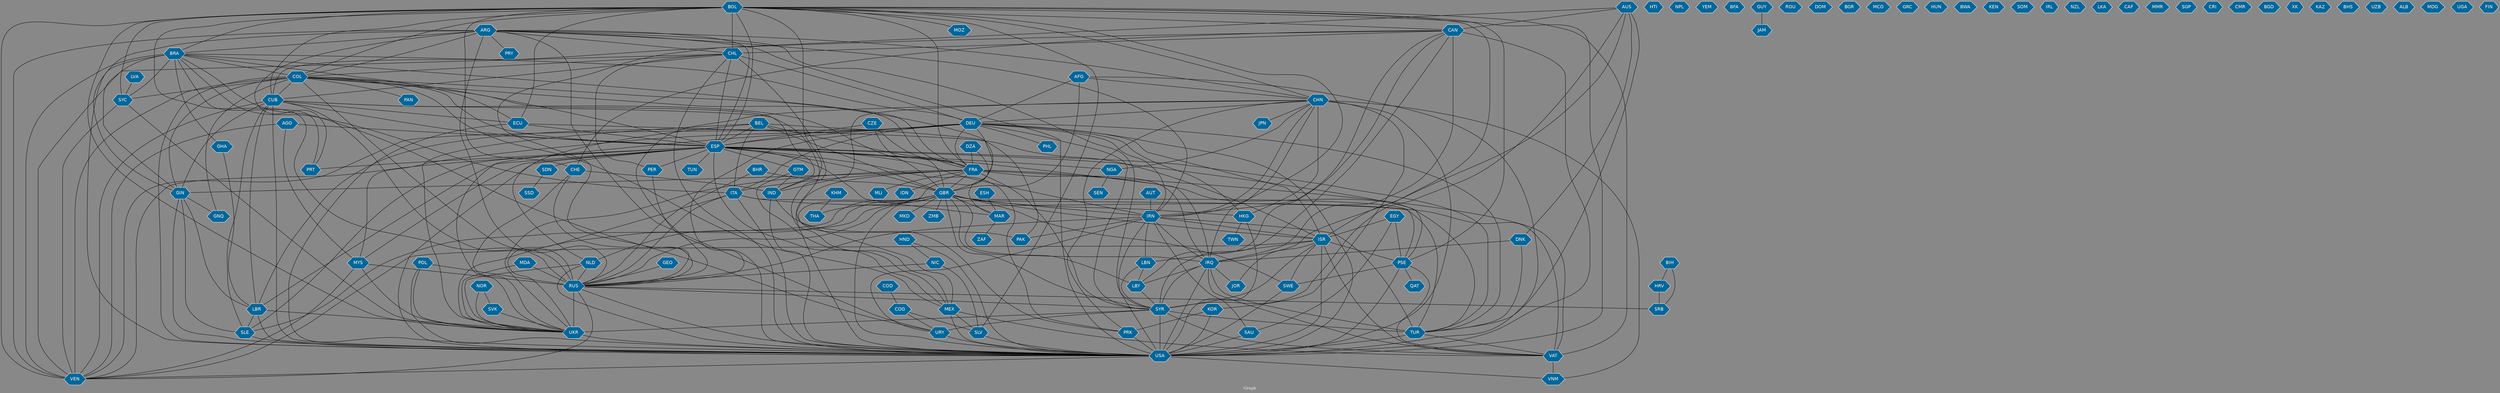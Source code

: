 // Countries together in item graph
graph {
	graph [bgcolor="#888888" fontcolor=white fontsize=12 label="Graph" outputorder=edgesfirst overlap=prism]
	node [color=white fillcolor="#006699" fontcolor=white fontname=Helvetica shape=hexagon style=filled]
	edge [arrowhead=open color=black fontcolor=white fontname=Courier fontsize=12]
		BRA [label=BRA]
		SYR [label=SYR]
		MEX [label=MEX]
		ESP [label=ESP]
		BOL [label=BOL]
		PER [label=PER]
		URY [label=URY]
		ISR [label=ISR]
		PSE [label=PSE]
		TUR [label=TUR]
		EGY [label=EGY]
		HTI [label=HTI]
		NPL [label=NPL]
		IRQ [label=IRQ]
		KOR [label=KOR]
		HKG [label=HKG]
		ITA [label=ITA]
		LBY [label=LBY]
		LBN [label=LBN]
		CHN [label=CHN]
		GBR [label=GBR]
		CUB [label=CUB]
		VAT [label=VAT]
		COL [label=COL]
		PHL [label=PHL]
		IRN [label=IRN]
		NGA [label=NGA]
		RUS [label=RUS]
		UKR [label=UKR]
		DEU [label=DEU]
		USA [label=USA]
		NOR [label=NOR]
		PRK [label=PRK]
		GIN [label=GIN]
		PRY [label=PRY]
		JPN [label=JPN]
		MLI [label=MLI]
		THA [label=THA]
		AUS [label=AUS]
		CAN [label=CAN]
		YEM [label=YEM]
		VEN [label=VEN]
		FRA [label=FRA]
		BIH [label=BIH]
		DZA [label=DZA]
		SRB [label=SRB]
		IND [label=IND]
		ARG [label=ARG]
		POL [label=POL]
		SWE [label=SWE]
		PAK [label=PAK]
		ZAF [label=ZAF]
		NLD [label=NLD]
		AFG [label=AFG]
		IDN [label=IDN]
		BFA [label=BFA]
		PAN [label=PAN]
		GUY [label=GUY]
		JAM [label=JAM]
		ROU [label=ROU]
		LBR [label=LBR]
		JOR [label=JOR]
		MAR [label=MAR]
		SLV [label=SLV]
		SYC [label=SYC]
		ZMB [label=ZMB]
		DOM [label=DOM]
		TUN [label=TUN]
		GHA [label=GHA]
		CHL [label=CHL]
		MKD [label=MKD]
		ECU [label=ECU]
		NIC [label=NIC]
		GTM [label=GTM]
		BGR [label=BGR]
		MCO [label=MCO]
		HND [label=HND]
		BEL [label=BEL]
		GRC [label=GRC]
		HUN [label=HUN]
		SAU [label=SAU]
		AUT [label=AUT]
		PRT [label=PRT]
		MOZ [label=MOZ]
		BWA [label=BWA]
		LVA [label=LVA]
		DNK [label=DNK]
		ESH [label=ESH]
		KEN [label=KEN]
		TWN [label=TWN]
		AGO [label=AGO]
		MYS [label=MYS]
		SOM [label=SOM]
		IRL [label=IRL]
		SLE [label=SLE]
		BHR [label=BHR]
		SEN [label=SEN]
		NZL [label=NZL]
		COG [label=COG]
		CHE [label=CHE]
		HRV [label=HRV]
		LKA [label=LKA]
		CAF [label=CAF]
		COD [label=COD]
		MMR [label=MMR]
		SDN [label=SDN]
		SGP [label=SGP]
		VNM [label=VNM]
		CRI [label=CRI]
		GEO [label=GEO]
		CMR [label=CMR]
		BGD [label=BGD]
		CZE [label=CZE]
		XK [label=XK]
		GNQ [label=GNQ]
		KAZ [label=KAZ]
		QAT [label=QAT]
		BHS [label=BHS]
		UZB [label=UZB]
		SVK [label=SVK]
		MDA [label=MDA]
		ALB [label=ALB]
		MDG [label=MDG]
		KHM [label=KHM]
		UGA [label=UGA]
		FIN [label=FIN]
		SSD [label=SSD]
			HKG -- USA [weight=6]
			FRA -- IDN [weight=2]
			DEU -- ITA [weight=5]
			COL -- ECU [weight=9]
			GBR -- IRN [weight=1]
			LBR -- SLE [weight=1]
			SYR -- TUR [weight=57]
			SYR -- VAT [weight=1]
			ESP -- PER [weight=1]
			ESP -- SLE [weight=1]
			CHE -- RUS [weight=1]
			COL -- ESP [weight=1]
			DEU -- MEX [weight=2]
			BOL -- ECU [weight=2]
			CHL -- COL [weight=2]
			ARG -- USA [weight=3]
			BRA -- ESP [weight=2]
			NIC -- RUS [weight=1]
			COL -- MEX [weight=1]
			URY -- USA [weight=6]
			HND -- NIC [weight=5]
			ARG -- SYR [weight=2]
			BOL -- CAN [weight=3]
			AUT -- IRN [weight=2]
			ITA -- RUS [weight=5]
			SLE -- USA [weight=1]
			BIH -- SRB [weight=1]
			MYS -- RUS [weight=1]
			MAR -- ZAF [weight=1]
			NLD -- UKR [weight=1]
			AFG -- GBR [weight=9]
			SDN -- SSD [weight=1]
			ESH -- MAR [weight=1]
			CUB -- ECU [weight=1]
			ARG -- ESP [weight=1]
			AFG -- USA [weight=2]
			BRA -- USA [weight=6]
			CHL -- CUB [weight=1]
			TUR -- VAT [weight=4]
			ESP -- IRN [weight=1]
			COL -- VEN [weight=14]
			ESP -- SDN [weight=1]
			BOL -- IND [weight=6]
			PSE -- VAT [weight=1]
			CHN -- DEU [weight=1]
			AGO -- ESP [weight=1]
			LVA -- SYC [weight=1]
			HRV -- SRB [weight=1]
			DZA -- FRA [weight=3]
			BOL -- ESP [weight=1]
			BEL -- FRA [weight=5]
			LBR -- USA [weight=13]
			CHN -- PRK [weight=2]
			CZE -- GBR [weight=1]
			CAN -- SYR [weight=2]
			GBR -- PSE [weight=13]
			AUS -- SYR [weight=1]
			IRQ -- JOR [weight=1]
			CUB -- SLE [weight=1]
			ESP -- PRK [weight=2]
			ITA -- UKR [weight=4]
			CHN -- NGA [weight=1]
			GBR -- MAR [weight=4]
			BOL -- SLV [weight=1]
			BOL -- CUB [weight=5]
			DEU -- TUR [weight=3]
			TUR -- USA [weight=15]
			FRA -- MLI [weight=1]
			GBR -- THA [weight=2]
			PRK -- USA [weight=13]
			DEU -- SYR [weight=4]
			ARG -- CHN [weight=2]
			DEU -- ESP [weight=1]
			AGO -- MYS [weight=1]
			ISR -- LBN [weight=7]
			BEL -- PAK [weight=1]
			COL -- RUS [weight=1]
			ISR -- VEN [weight=1]
			ESP -- MEX [weight=1]
			ARG -- VEN [weight=2]
			IRQ -- LBY [weight=1]
			NOR -- UKR [weight=1]
			AFG -- DEU [weight=1]
			PSE -- SWE [weight=32]
			CUB -- RUS [weight=1]
			AGO -- VEN [weight=1]
			CHL -- PER [weight=1]
			KOR -- PRK [weight=18]
			DEU -- RUS [weight=4]
			ESP -- PRT [weight=2]
			ESP -- PSE [weight=2]
			COL -- CUB [weight=18]
			COL -- IND [weight=1]
			CHN -- USA [weight=9]
			BOL -- COL [weight=1]
			CAN -- USA [weight=6]
			DEU -- PHL [weight=6]
			COL -- FRA [weight=1]
			ESP -- TUR [weight=1]
			COL -- GIN [weight=2]
			PSE -- USA [weight=12]
			AUS -- CAN [weight=3]
			CHN -- IRQ [weight=1]
			NIC -- SLV [weight=1]
			CHL -- USA [weight=3]
			RUS -- SYR [weight=2]
			EGY -- ISR [weight=4]
			NGA -- SEN [weight=1]
			SYR -- URY [weight=13]
			ARG -- IRN [weight=1]
			ARG -- COL [weight=1]
			GIN -- USA [weight=3]
			CHN -- IND [weight=1]
			GBR -- HKG [weight=1]
			ECU -- USA [weight=1]
			ISR -- VAT [weight=1]
			AUS -- IRQ [weight=8]
			GBR -- LBY [weight=2]
			DZA -- MAR [weight=1]
			ITA -- VAT [weight=2]
			COG -- URY [weight=1]
			CHN -- VNM [weight=1]
			VAT -- VNM [weight=1]
			GBR -- SLE [weight=2]
			NLD -- RUS [weight=2]
			SYC -- UKR [weight=2]
			CHL -- ESP [weight=3]
			SLV -- USA [weight=1]
			CHN -- JPN [weight=1]
			GIN -- SLE [weight=1]
			CAN -- LBY [weight=1]
			LBN -- SYR [weight=4]
			UKR -- USA [weight=1]
			RUS -- SRB [weight=2]
			GBR -- SWE [weight=2]
			IRQ -- SYR [weight=38]
			ESP -- MYS [weight=1]
			GBR -- ZMB [weight=5]
			CUB -- LBR [weight=2]
			ISR -- USA [weight=12]
			DEU -- MYS [weight=1]
			NLD -- USA [weight=1]
			DEU -- USA [weight=2]
			GIN -- LBR [weight=2]
			LBN -- LBY [weight=3]
			GTM -- IND [weight=1]
			CHL -- DEU [weight=2]
			MYS -- UKR [weight=3]
			AUS -- DNK [weight=2]
			BOL -- VAT [weight=9]
			PSE -- QAT [weight=2]
			BEL -- GBR [weight=2]
			BRA -- PRT [weight=1]
			POL -- USA [weight=1]
			GBR -- IRQ [weight=8]
			BOL -- USA [weight=10]
			BOL -- ISR [weight=1]
			CHL -- MEX [weight=1]
			COG -- SLV [weight=1]
			GBR -- SYR [weight=6]
			ISR -- SWE [weight=11]
			DEU -- HKG [weight=1]
			IRN -- RUS [weight=3]
			FRA -- USA [weight=1]
			DEU -- FRA [weight=3]
			IRN -- URY [weight=1]
			ISR -- PSE [weight=57]
			HND -- USA [weight=1]
			BOL -- MOZ [weight=1]
			IND -- PAK [weight=3]
			USA -- VNM [weight=1]
			FRA -- GBR [weight=2]
			ITA -- TUR [weight=1]
			BOL -- SYC [weight=1]
			NOR -- SVK [weight=1]
			CUB -- USA [weight=19]
			IRN -- IRQ [weight=3]
			COL -- SYC [weight=1]
			CZE -- FRA [weight=1]
			BHR -- GBR [weight=1]
			DNK -- IRQ [weight=1]
			BOL -- CHN [weight=4]
			ESP -- FRA [weight=1]
			BOL -- IRN [weight=1]
			ESP -- LBR [weight=3]
			DNK -- TUR [weight=2]
			BRA -- ITA [weight=1]
			GBR -- MKD [weight=6]
			BOL -- VEN [weight=5]
			CAN -- IRN [weight=1]
			BEL -- ITA [weight=4]
			CHE -- UKR [weight=1]
			ESP -- VEN [weight=10]
			SWE -- USA [weight=1]
			CHE -- IND [weight=2]
			CHL -- VEN [weight=1]
			KHM -- THA [weight=1]
			MYS -- VEN [weight=1]
			BEL -- NLD [weight=1]
			ARG -- CHL [weight=2]
			SYR -- UKR [weight=1]
			ESP -- TUN [weight=1]
			ARG -- GIN [weight=2]
			FRA -- SYR [weight=1]
			MEX -- USA [weight=12]
			CUB -- PRK [weight=1]
			BRA -- FRA [weight=1]
			LBY -- SYR [weight=1]
			CAN -- CUB [weight=1]
			CUB -- GIN [weight=1]
			COL -- PAN [weight=1]
			CUB -- GBR [weight=2]
			RUS -- UKR [weight=102]
			ITA -- USA [weight=2]
			ARG -- URY [weight=1]
			ARG -- PRT [weight=1]
			GTM -- MEX [weight=1]
			ECU -- ISR [weight=2]
			IRN -- USA [weight=6]
			GBR -- RUS [weight=1]
			IRN -- TUR [weight=1]
			CAN -- CHE [weight=1]
			IRN -- SAU [weight=1]
			ESP -- GBR [weight=2]
			CZE -- ESP [weight=1]
			BOL -- RUS [weight=4]
			BRA -- SYC [weight=13]
			POL -- RUS [weight=3]
			LBR -- UKR [weight=1]
			MEX -- VAT [weight=4]
			ESP -- USA [weight=1]
			KOR -- USA [weight=1]
			CHN -- KOR [weight=3]
			IRN -- PAK [weight=1]
			ESP -- NGA [weight=6]
			GBR -- USA [weight=5]
			BEL -- UKR [weight=1]
			DEU -- ISR [weight=1]
			BRA -- GIN [weight=11]
			ARG -- RUS [weight=1]
			GEO -- RUS [weight=1]
			CUB -- VEN [weight=7]
			BOL -- UKR [weight=3]
			ISR -- JOR [weight=1]
			SYR -- USA [weight=27]
			DEU -- UKR [weight=7]
			DEU -- VEN [weight=1]
			AUS -- RUS [weight=1]
			RUS -- VEN [weight=2]
			EGY -- SAU [weight=1]
			MEX -- SLV [weight=1]
			BOL -- BRA [weight=5]
			GHA -- LBR [weight=1]
			EGY -- PSE [weight=9]
			GBR -- ISR [weight=2]
			ISR -- SYR [weight=2]
			AFG -- CHN [weight=3]
			BOL -- CHE [weight=2]
			GIN -- GNQ [weight=2]
			IRQ -- USA [weight=19]
			CHN -- IRN [weight=1]
			ARG -- BRA [weight=10]
			BHR -- RUS [weight=1]
			FRA -- IRQ [weight=3]
			BIH -- HRV [weight=1]
			BOL -- FRA [weight=1]
			FRA -- VAT [weight=2]
			BRA -- COL [weight=2]
			FRA -- TUR [weight=1]
			GBR -- NLD [weight=1]
			MDA -- UKR [weight=1]
			COL -- GNQ [weight=2]
			MDA -- RUS [weight=1]
			GUY -- JAM [weight=1]
			AUS -- TUR [weight=2]
			DEU -- IRN [weight=1]
			BRA -- GHA [weight=1]
			DEU -- LBR [weight=1]
			GBR -- UKR [weight=1]
			CHN -- RUS [weight=6]
			SYC -- VEN [weight=4]
			RUS -- USA [weight=7]
			SVK -- UKR [weight=1]
			ECU -- ESP [weight=1]
			IRN -- ISR [weight=3]
			USA -- VEN [weight=2]
			FRA -- ITA [weight=8]
			BOL -- PSE [weight=1]
			PER -- USA [weight=1]
			BRA -- VEN [weight=3]
			ESP -- IRQ [weight=3]
			COL -- USA [weight=3]
			ESP -- MAR [weight=1]
			POL -- UKR [weight=3]
			BOL -- CHL [weight=12]
			BEL -- ESP [weight=1]
			CAN -- IRQ [weight=6]
			COD -- COG [weight=4]
			COL -- GBR [weight=1]
			ESP -- GTM [weight=2]
			HKG -- TWN [weight=2]
			BRA -- URY [weight=3]
			IRQ -- TUR [weight=6]
			ARG -- PRY [weight=1]
			FRA -- UKR [weight=1]
			IRQ -- VAT [weight=1]
			BRA -- DEU [weight=1]
			FRA -- GIN [weight=1]
			IND -- USA [weight=2]
			CAN -- CHL [weight=2]
			CUB -- ESP [weight=1]
			IRN -- LBN [weight=1]
			CHN -- HKG [weight=46]
			SAU -- USA [weight=4]
}